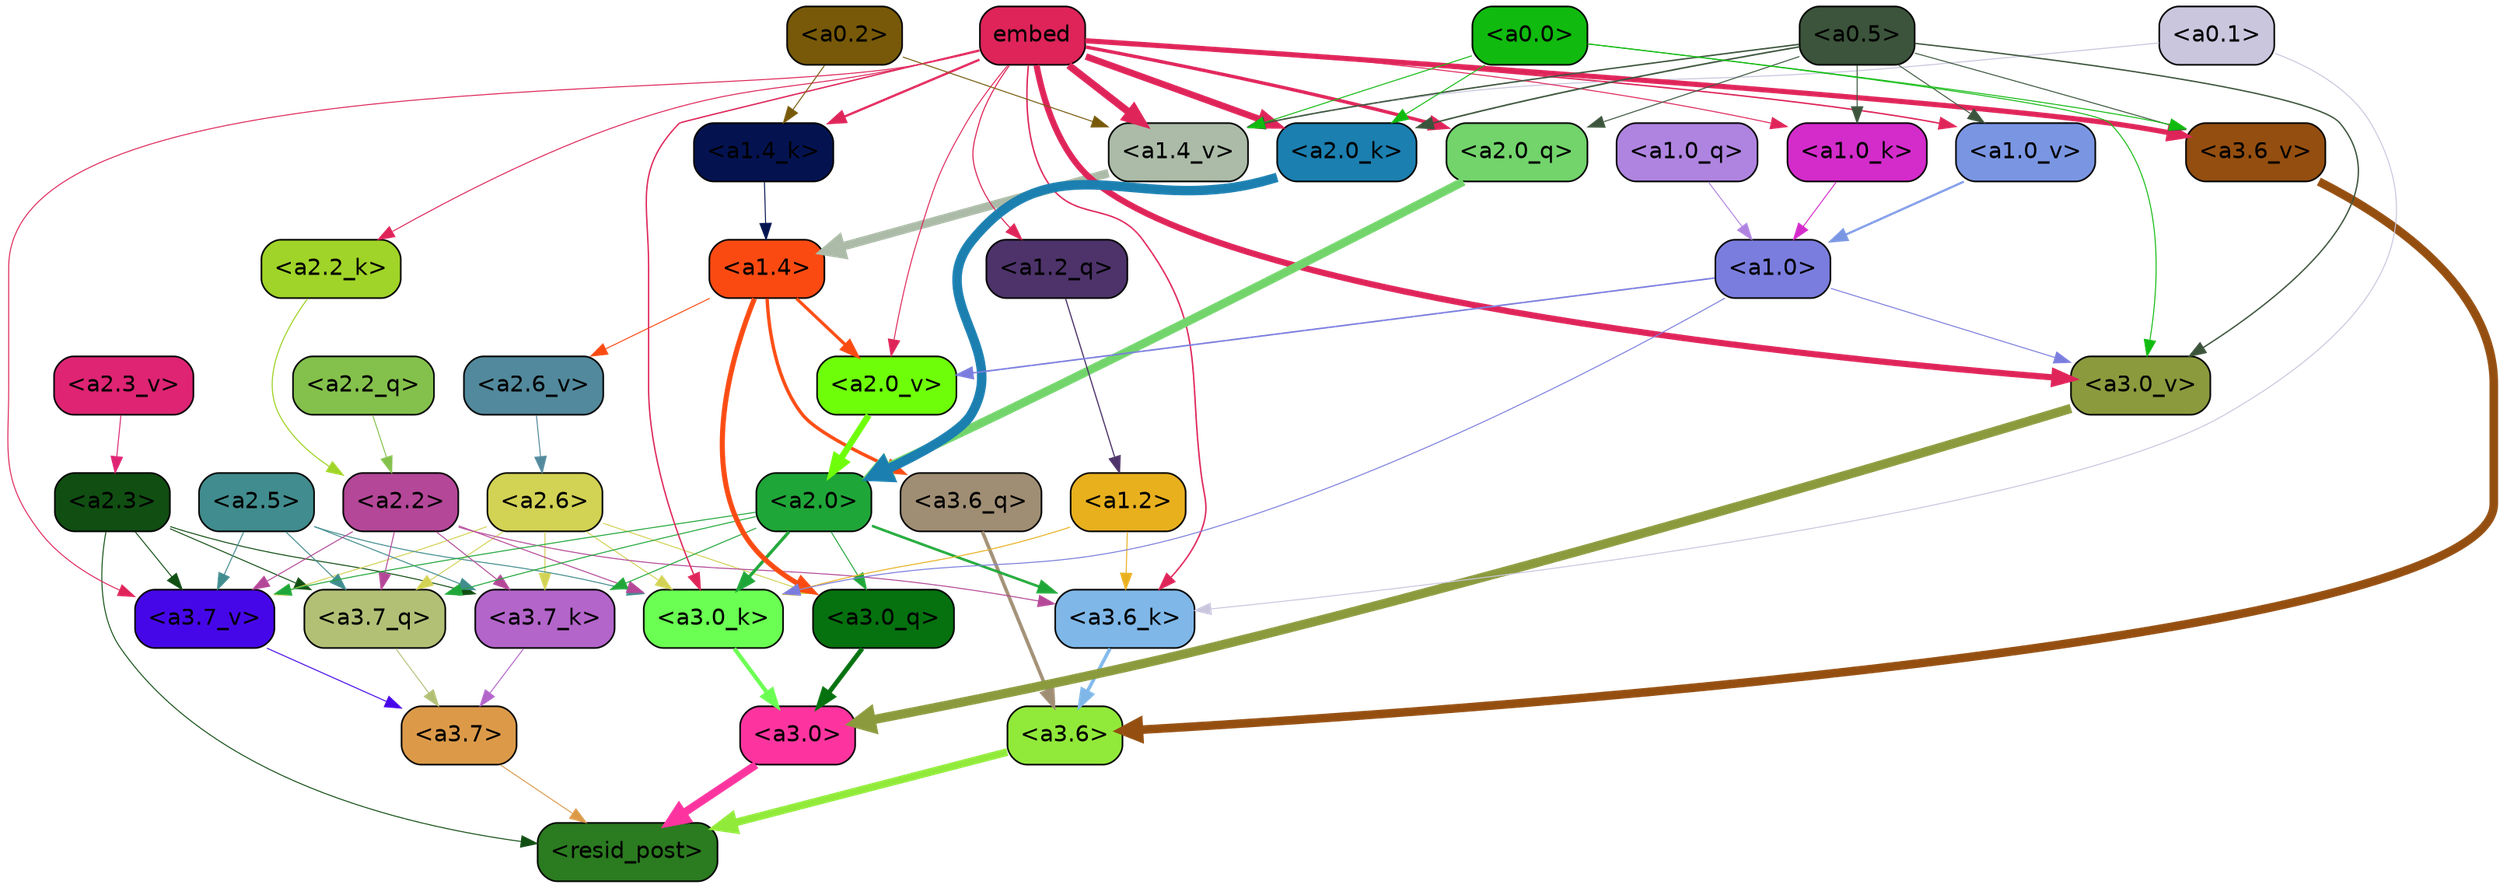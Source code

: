 strict digraph "" {
	graph [bgcolor=transparent,
		layout=dot,
		overlap=false,
		splines=true
	];
	"<a3.7>"	[color=black,
		fillcolor="#dc9a49",
		fontname=Helvetica,
		shape=box,
		style="filled, rounded"];
	"<resid_post>"	[color=black,
		fillcolor="#2b7b20",
		fontname=Helvetica,
		shape=box,
		style="filled, rounded"];
	"<a3.7>" -> "<resid_post>"	[color="#dc9a49",
		penwidth=0.6];
	"<a3.6>"	[color=black,
		fillcolor="#91ea3a",
		fontname=Helvetica,
		shape=box,
		style="filled, rounded"];
	"<a3.6>" -> "<resid_post>"	[color="#91ea3a",
		penwidth=4.751592040061951];
	"<a3.0>"	[color=black,
		fillcolor="#fd349f",
		fontname=Helvetica,
		shape=box,
		style="filled, rounded"];
	"<a3.0>" -> "<resid_post>"	[color="#fd349f",
		penwidth=4.904066681861877];
	"<a2.3>"	[color=black,
		fillcolor="#104e12",
		fontname=Helvetica,
		shape=box,
		style="filled, rounded"];
	"<a2.3>" -> "<resid_post>"	[color="#104e12",
		penwidth=0.6];
	"<a3.7_q>"	[color=black,
		fillcolor="#b2c076",
		fontname=Helvetica,
		shape=box,
		style="filled, rounded"];
	"<a2.3>" -> "<a3.7_q>"	[color="#104e12",
		penwidth=0.6];
	"<a3.7_k>"	[color=black,
		fillcolor="#b365ca",
		fontname=Helvetica,
		shape=box,
		style="filled, rounded"];
	"<a2.3>" -> "<a3.7_k>"	[color="#104e12",
		penwidth=0.6069068089127541];
	"<a3.7_v>"	[color=black,
		fillcolor="#4607e8",
		fontname=Helvetica,
		shape=box,
		style="filled, rounded"];
	"<a2.3>" -> "<a3.7_v>"	[color="#104e12",
		penwidth=0.6];
	"<a3.7_q>" -> "<a3.7>"	[color="#b2c076",
		penwidth=0.6];
	"<a3.6_q>"	[color=black,
		fillcolor="#a08e74",
		fontname=Helvetica,
		shape=box,
		style="filled, rounded"];
	"<a3.6_q>" -> "<a3.6>"	[color="#a08e74",
		penwidth=2.160832464694977];
	"<a3.0_q>"	[color=black,
		fillcolor="#06710f",
		fontname=Helvetica,
		shape=box,
		style="filled, rounded"];
	"<a3.0_q>" -> "<a3.0>"	[color="#06710f",
		penwidth=2.870753765106201];
	"<a3.7_k>" -> "<a3.7>"	[color="#b365ca",
		penwidth=0.6];
	"<a3.6_k>"	[color=black,
		fillcolor="#7fb7e8",
		fontname=Helvetica,
		shape=box,
		style="filled, rounded"];
	"<a3.6_k>" -> "<a3.6>"	[color="#7fb7e8",
		penwidth=2.13908451795578];
	"<a3.0_k>"	[color=black,
		fillcolor="#6aff52",
		fontname=Helvetica,
		shape=box,
		style="filled, rounded"];
	"<a3.0_k>" -> "<a3.0>"	[color="#6aff52",
		penwidth=2.520303964614868];
	"<a3.7_v>" -> "<a3.7>"	[color="#4607e8",
		penwidth=0.6];
	"<a3.6_v>"	[color=black,
		fillcolor="#944e10",
		fontname=Helvetica,
		shape=box,
		style="filled, rounded"];
	"<a3.6_v>" -> "<a3.6>"	[color="#944e10",
		penwidth=5.297133803367615];
	"<a3.0_v>"	[color=black,
		fillcolor="#8a9a3d",
		fontname=Helvetica,
		shape=box,
		style="filled, rounded"];
	"<a3.0_v>" -> "<a3.0>"	[color="#8a9a3d",
		penwidth=5.680712580680847];
	"<a2.6>"	[color=black,
		fillcolor="#d2d254",
		fontname=Helvetica,
		shape=box,
		style="filled, rounded"];
	"<a2.6>" -> "<a3.7_q>"	[color="#d2d254",
		penwidth=0.6];
	"<a2.6>" -> "<a3.0_q>"	[color="#d2d254",
		penwidth=0.6];
	"<a2.6>" -> "<a3.7_k>"	[color="#d2d254",
		penwidth=0.6];
	"<a2.6>" -> "<a3.0_k>"	[color="#d2d254",
		penwidth=0.6];
	"<a2.6>" -> "<a3.7_v>"	[color="#d2d254",
		penwidth=0.6];
	"<a2.5>"	[color=black,
		fillcolor="#418c8e",
		fontname=Helvetica,
		shape=box,
		style="filled, rounded"];
	"<a2.5>" -> "<a3.7_q>"	[color="#418c8e",
		penwidth=0.6];
	"<a2.5>" -> "<a3.7_k>"	[color="#418c8e",
		penwidth=0.6];
	"<a2.5>" -> "<a3.0_k>"	[color="#418c8e",
		penwidth=0.6];
	"<a2.5>" -> "<a3.7_v>"	[color="#418c8e",
		penwidth=0.6];
	"<a2.2>"	[color=black,
		fillcolor="#b44798",
		fontname=Helvetica,
		shape=box,
		style="filled, rounded"];
	"<a2.2>" -> "<a3.7_q>"	[color="#b44798",
		penwidth=0.6];
	"<a2.2>" -> "<a3.7_k>"	[color="#b44798",
		penwidth=0.6];
	"<a2.2>" -> "<a3.6_k>"	[color="#b44798",
		penwidth=0.6];
	"<a2.2>" -> "<a3.0_k>"	[color="#b44798",
		penwidth=0.6];
	"<a2.2>" -> "<a3.7_v>"	[color="#b44798",
		penwidth=0.6];
	"<a2.0>"	[color=black,
		fillcolor="#1fa638",
		fontname=Helvetica,
		shape=box,
		style="filled, rounded"];
	"<a2.0>" -> "<a3.7_q>"	[color="#1fa638",
		penwidth=0.6];
	"<a2.0>" -> "<a3.0_q>"	[color="#1fa638",
		penwidth=0.6];
	"<a2.0>" -> "<a3.7_k>"	[color="#1fa638",
		penwidth=0.6];
	"<a2.0>" -> "<a3.6_k>"	[color="#1fa638",
		penwidth=1.564806342124939];
	"<a2.0>" -> "<a3.0_k>"	[color="#1fa638",
		penwidth=1.9353990852832794];
	"<a2.0>" -> "<a3.7_v>"	[color="#1fa638",
		penwidth=0.6];
	"<a1.4>"	[color=black,
		fillcolor="#fa4a12",
		fontname=Helvetica,
		shape=box,
		style="filled, rounded"];
	"<a1.4>" -> "<a3.6_q>"	[color="#fa4a12",
		penwidth=2.0727532356977463];
	"<a1.4>" -> "<a3.0_q>"	[color="#fa4a12",
		penwidth=3.1279823780059814];
	"<a2.6_v>"	[color=black,
		fillcolor="#52899c",
		fontname=Helvetica,
		shape=box,
		style="filled, rounded"];
	"<a1.4>" -> "<a2.6_v>"	[color="#fa4a12",
		penwidth=0.6];
	"<a2.0_v>"	[color=black,
		fillcolor="#6efe0a",
		fontname=Helvetica,
		shape=box,
		style="filled, rounded"];
	"<a1.4>" -> "<a2.0_v>"	[color="#fa4a12",
		penwidth=1.9170897603034973];
	"<a1.2>"	[color=black,
		fillcolor="#e9b01e",
		fontname=Helvetica,
		shape=box,
		style="filled, rounded"];
	"<a1.2>" -> "<a3.6_k>"	[color="#e9b01e",
		penwidth=0.6];
	"<a1.2>" -> "<a3.0_k>"	[color="#e9b01e",
		penwidth=0.6];
	"<a0.1>"	[color=black,
		fillcolor="#c9c6de",
		fontname=Helvetica,
		shape=box,
		style="filled, rounded"];
	"<a0.1>" -> "<a3.6_k>"	[color="#c9c6de",
		penwidth=0.6];
	"<a1.4_v>"	[color=black,
		fillcolor="#abbba7",
		fontname=Helvetica,
		shape=box,
		style="filled, rounded"];
	"<a0.1>" -> "<a1.4_v>"	[color="#c9c6de",
		penwidth=0.6202214732766151];
	embed	[color=black,
		fillcolor="#de2459",
		fontname=Helvetica,
		shape=box,
		style="filled, rounded"];
	embed -> "<a3.6_k>"	[color="#de2459",
		penwidth=0.8915999233722687];
	embed -> "<a3.0_k>"	[color="#de2459",
		penwidth=0.832088902592659];
	embed -> "<a3.7_v>"	[color="#de2459",
		penwidth=0.6];
	embed -> "<a3.6_v>"	[color="#de2459",
		penwidth=3.1840110421180725];
	embed -> "<a3.0_v>"	[color="#de2459",
		penwidth=3.8132747188210487];
	"<a2.0_q>"	[color=black,
		fillcolor="#72d46b",
		fontname=Helvetica,
		shape=box,
		style="filled, rounded"];
	embed -> "<a2.0_q>"	[color="#de2459",
		penwidth=2.084651827812195];
	"<a2.2_k>"	[color=black,
		fillcolor="#a0d428",
		fontname=Helvetica,
		shape=box,
		style="filled, rounded"];
	embed -> "<a2.2_k>"	[color="#de2459",
		penwidth=0.6];
	"<a2.0_k>"	[color=black,
		fillcolor="#1b7fb0",
		fontname=Helvetica,
		shape=box,
		style="filled, rounded"];
	embed -> "<a2.0_k>"	[color="#de2459",
		penwidth=4.084526404738426];
	embed -> "<a2.0_v>"	[color="#de2459",
		penwidth=0.6];
	"<a1.2_q>"	[color=black,
		fillcolor="#4d336a",
		fontname=Helvetica,
		shape=box,
		style="filled, rounded"];
	embed -> "<a1.2_q>"	[color="#de2459",
		penwidth=0.6670737266540527];
	"<a1.4_k>"	[color=black,
		fillcolor="#041350",
		fontname=Helvetica,
		shape=box,
		style="filled, rounded"];
	embed -> "<a1.4_k>"	[color="#de2459",
		penwidth=1.3912410736083984];
	"<a1.0_k>"	[color=black,
		fillcolor="#d42bcb",
		fontname=Helvetica,
		shape=box,
		style="filled, rounded"];
	embed -> "<a1.0_k>"	[color="#de2459",
		penwidth=0.6];
	embed -> "<a1.4_v>"	[color="#de2459",
		penwidth=4.4888065457344055];
	"<a1.0_v>"	[color=black,
		fillcolor="#7a96e3",
		fontname=Helvetica,
		shape=box,
		style="filled, rounded"];
	embed -> "<a1.0_v>"	[color="#de2459",
		penwidth=0.8796700537204742];
	"<a1.0>"	[color=black,
		fillcolor="#7a7ddd",
		fontname=Helvetica,
		shape=box,
		style="filled, rounded"];
	"<a1.0>" -> "<a3.0_k>"	[color="#7a7ddd",
		penwidth=0.6];
	"<a1.0>" -> "<a3.0_v>"	[color="#7a7ddd",
		penwidth=0.6];
	"<a1.0>" -> "<a2.0_v>"	[color="#7a7ddd",
		penwidth=0.9450988052412868];
	"<a0.5>"	[color=black,
		fillcolor="#3b543b",
		fontname=Helvetica,
		shape=box,
		style="filled, rounded"];
	"<a0.5>" -> "<a3.6_v>"	[color="#3b543b",
		penwidth=0.6];
	"<a0.5>" -> "<a3.0_v>"	[color="#3b543b",
		penwidth=0.8331108838319778];
	"<a0.5>" -> "<a2.0_q>"	[color="#3b543b",
		penwidth=0.6];
	"<a0.5>" -> "<a2.0_k>"	[color="#3b543b",
		penwidth=0.9412797391414642];
	"<a0.5>" -> "<a1.0_k>"	[color="#3b543b",
		penwidth=0.6];
	"<a0.5>" -> "<a1.4_v>"	[color="#3b543b",
		penwidth=0.8757842034101486];
	"<a0.5>" -> "<a1.0_v>"	[color="#3b543b",
		penwidth=0.6];
	"<a0.0>"	[color=black,
		fillcolor="#10ba0f",
		fontname=Helvetica,
		shape=box,
		style="filled, rounded"];
	"<a0.0>" -> "<a3.6_v>"	[color="#10ba0f",
		penwidth=0.6];
	"<a0.0>" -> "<a3.0_v>"	[color="#10ba0f",
		penwidth=0.6];
	"<a0.0>" -> "<a2.0_k>"	[color="#10ba0f",
		penwidth=0.6];
	"<a0.0>" -> "<a1.4_v>"	[color="#10ba0f",
		penwidth=0.6];
	"<a2.2_q>"	[color=black,
		fillcolor="#84c14c",
		fontname=Helvetica,
		shape=box,
		style="filled, rounded"];
	"<a2.2_q>" -> "<a2.2>"	[color="#84c14c",
		penwidth=0.6];
	"<a2.0_q>" -> "<a2.0>"	[color="#72d46b",
		penwidth=5.29856276512146];
	"<a2.2_k>" -> "<a2.2>"	[color="#a0d428",
		penwidth=0.6722683310508728];
	"<a2.0_k>" -> "<a2.0>"	[color="#1b7fb0",
		penwidth=5.859246134757996];
	"<a2.6_v>" -> "<a2.6>"	[color="#52899c",
		penwidth=0.6];
	"<a2.3_v>"	[color=black,
		fillcolor="#de2473",
		fontname=Helvetica,
		shape=box,
		style="filled, rounded"];
	"<a2.3_v>" -> "<a2.3>"	[color="#de2473",
		penwidth=0.6];
	"<a2.0_v>" -> "<a2.0>"	[color="#6efe0a",
		penwidth=3.9621697664260864];
	"<a1.2_q>" -> "<a1.2>"	[color="#4d336a",
		penwidth=0.7185482024215162];
	"<a1.0_q>"	[color=black,
		fillcolor="#af84e0",
		fontname=Helvetica,
		shape=box,
		style="filled, rounded"];
	"<a1.0_q>" -> "<a1.0>"	[color="#af84e0",
		penwidth=0.6];
	"<a1.4_k>" -> "<a1.4>"	[color="#041350",
		penwidth=0.6];
	"<a1.0_k>" -> "<a1.0>"	[color="#d42bcb",
		penwidth=0.6];
	"<a1.4_v>" -> "<a1.4>"	[color="#abbba7",
		penwidth=5.280138969421387];
	"<a1.0_v>" -> "<a1.0>"	[color="#7a96e3",
		penwidth=1.318962275981903];
	"<a0.2>"	[color=black,
		fillcolor="#775909",
		fontname=Helvetica,
		shape=box,
		style="filled, rounded"];
	"<a0.2>" -> "<a1.4_k>"	[color="#775909",
		penwidth=0.6];
	"<a0.2>" -> "<a1.4_v>"	[color="#775909",
		penwidth=0.6];
}

